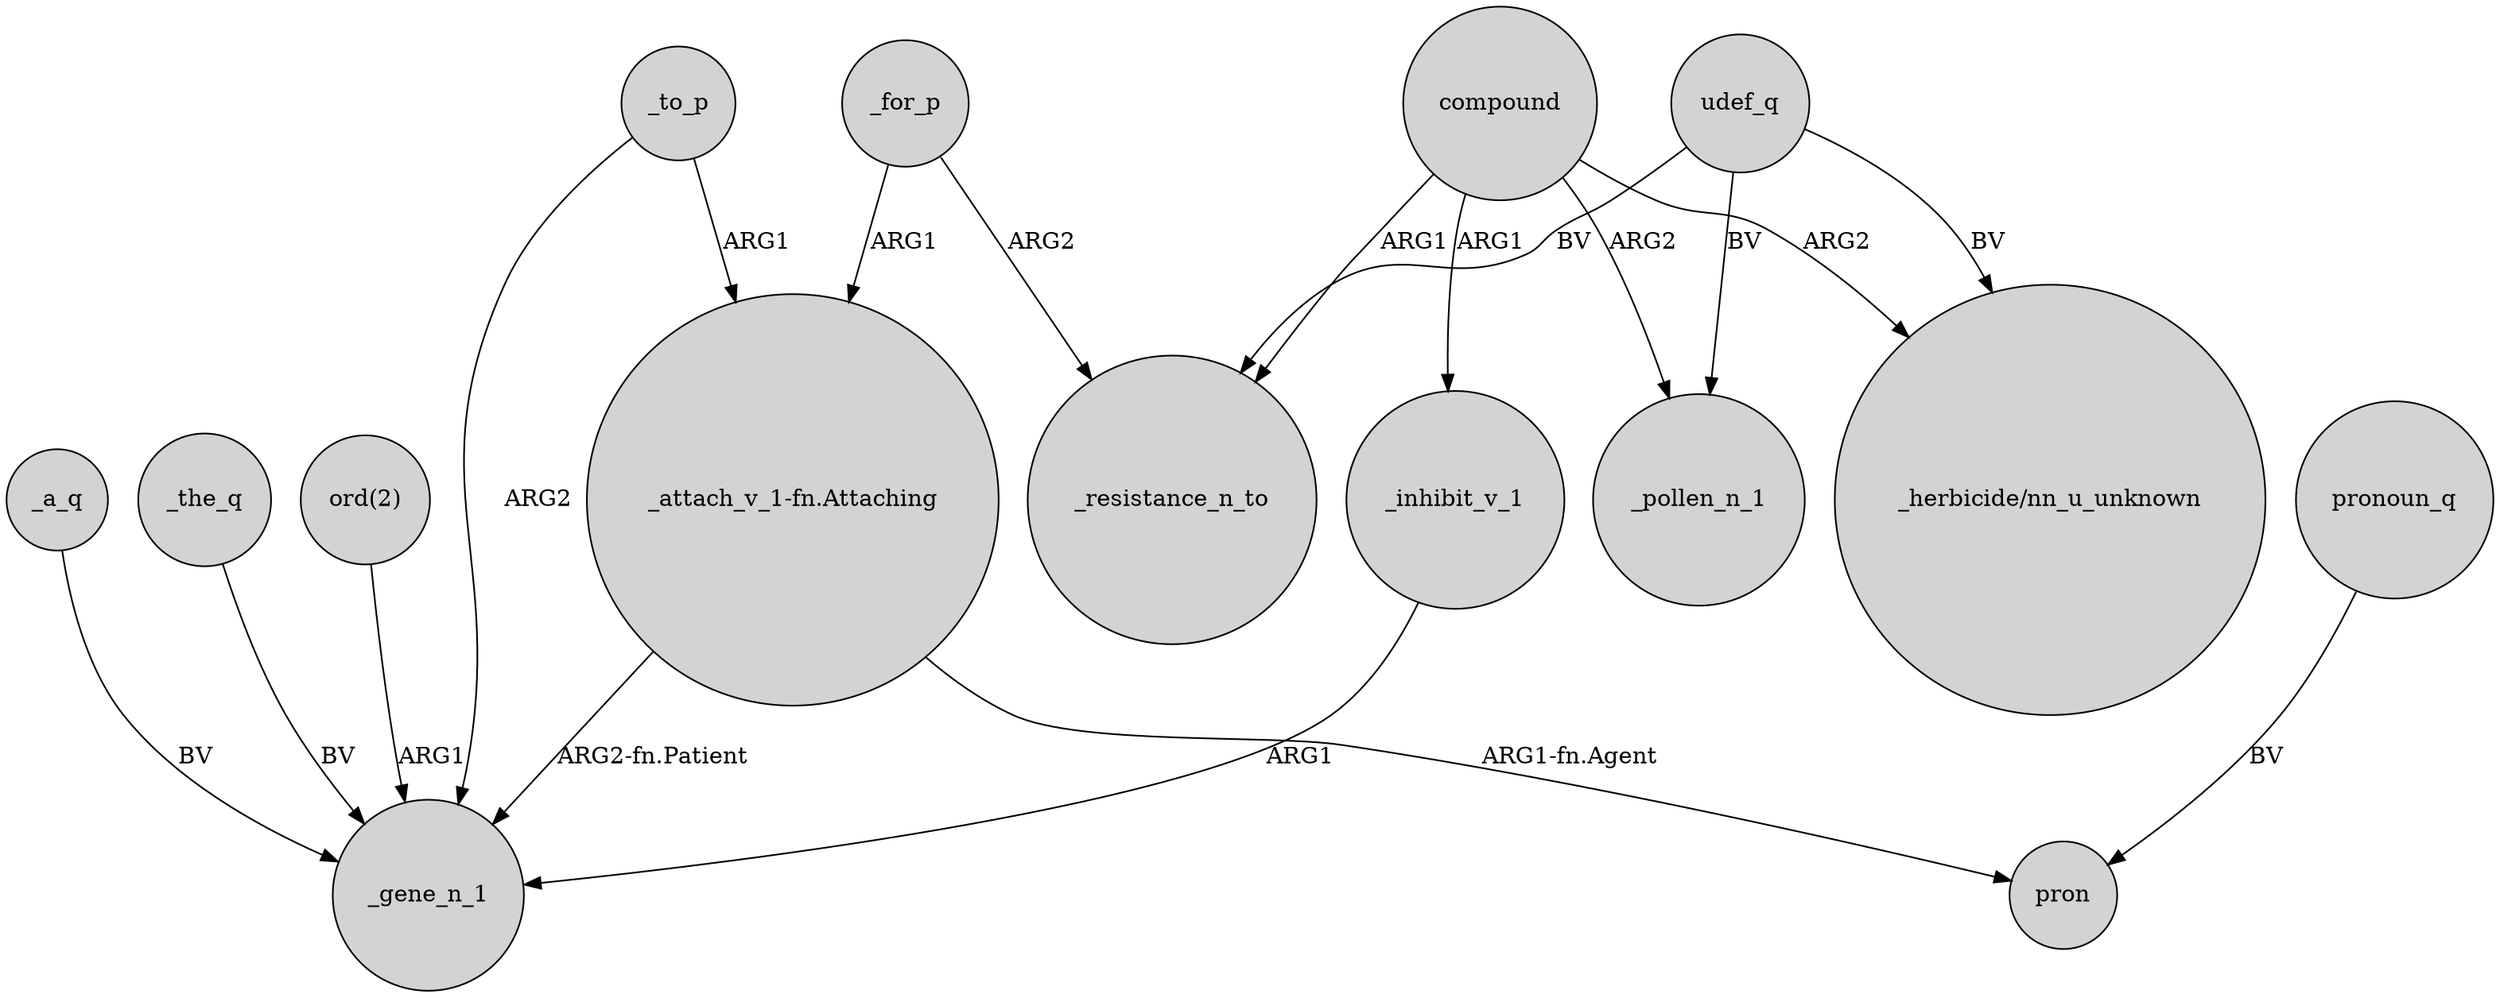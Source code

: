 digraph {
	node [shape=circle style=filled]
	_to_p -> "_attach_v_1-fn.Attaching" [label=ARG1]
	udef_q -> _resistance_n_to [label=BV]
	_to_p -> _gene_n_1 [label=ARG2]
	compound -> "_herbicide/nn_u_unknown" [label=ARG2]
	udef_q -> _pollen_n_1 [label=BV]
	_the_q -> _gene_n_1 [label=BV]
	compound -> _pollen_n_1 [label=ARG2]
	_inhibit_v_1 -> _gene_n_1 [label=ARG1]
	"_attach_v_1-fn.Attaching" -> _gene_n_1 [label="ARG2-fn.Patient"]
	"_attach_v_1-fn.Attaching" -> pron [label="ARG1-fn.Agent"]
	compound -> _inhibit_v_1 [label=ARG1]
	_for_p -> "_attach_v_1-fn.Attaching" [label=ARG1]
	"ord(2)" -> _gene_n_1 [label=ARG1]
	compound -> _resistance_n_to [label=ARG1]
	_for_p -> _resistance_n_to [label=ARG2]
	_a_q -> _gene_n_1 [label=BV]
	udef_q -> "_herbicide/nn_u_unknown" [label=BV]
	pronoun_q -> pron [label=BV]
}
